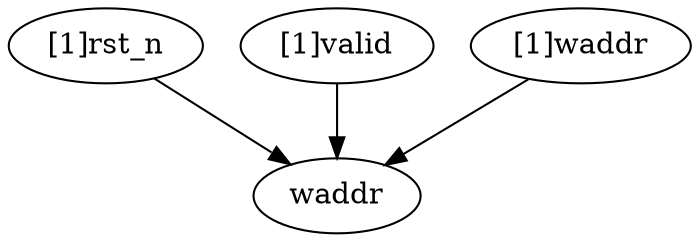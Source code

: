 strict digraph "" {
	"[1]rst_n"	 [complexity=3,
		importance=0.402547091334,
		rank=0.134182363778];
	waddr	 [complexity=2,
		importance=0.173495767889,
		rank=0.0867478839445];
	"[1]rst_n" -> waddr;
	"[1]valid"	 [complexity=3,
		importance=0.232296199805,
		rank=0.0774320666016];
	"[1]valid" -> waddr;
	"[1]waddr"	 [complexity=4,
		importance=0.346991535778,
		rank=0.0867478839445];
	"[1]waddr" -> waddr;
}

